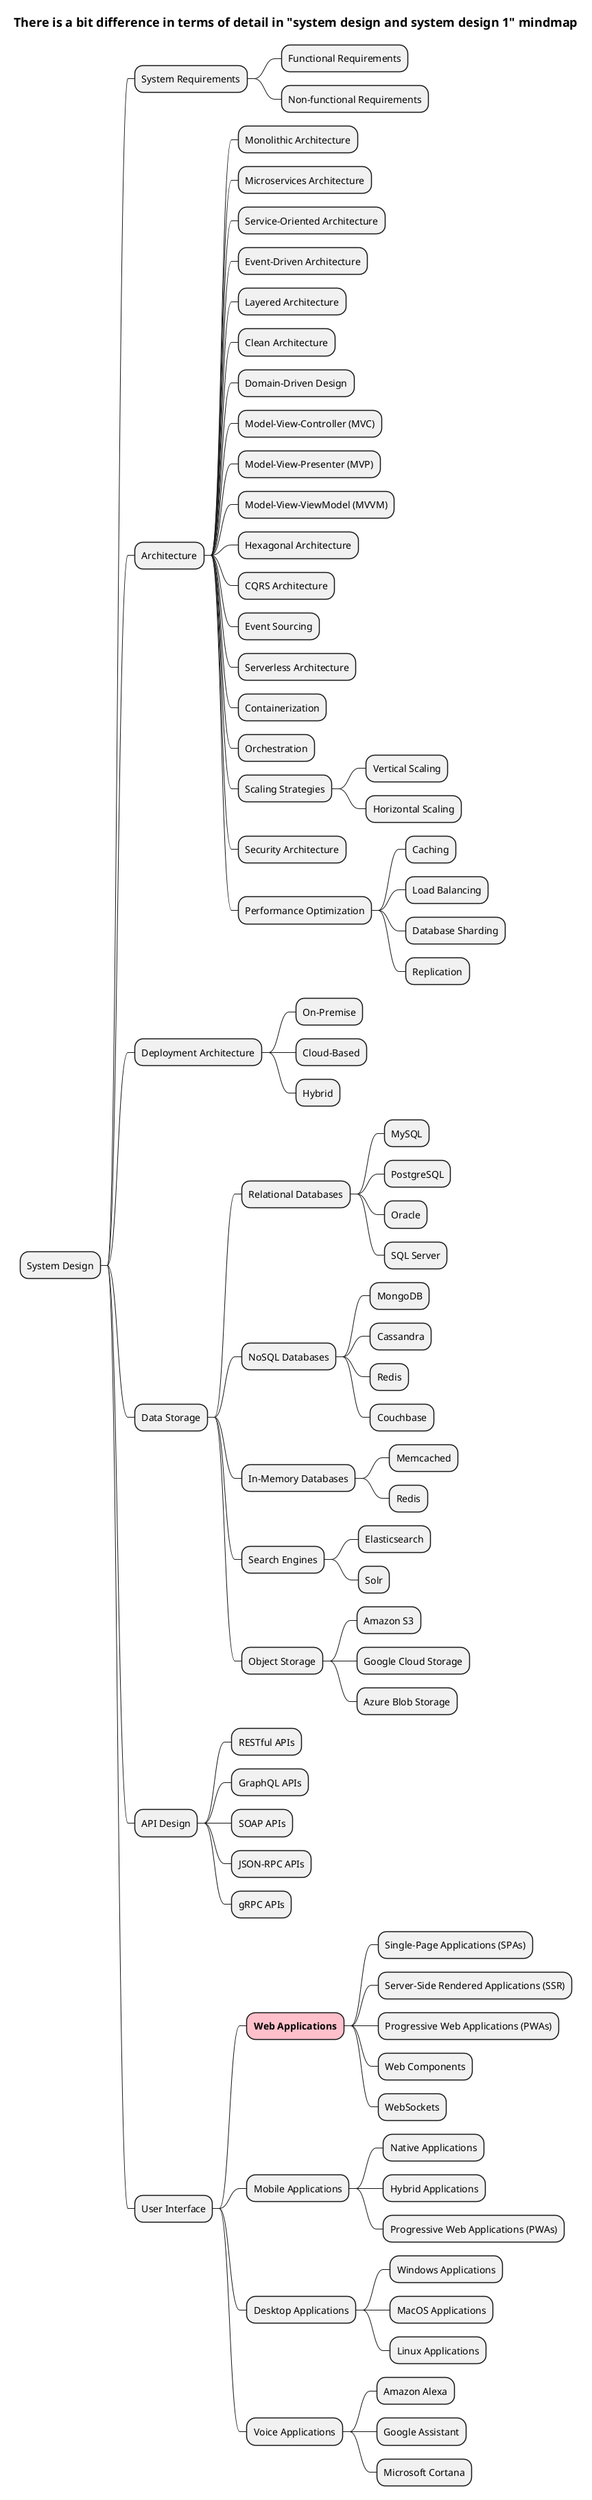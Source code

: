 
@startmindmap
title = There is a bit difference in terms of detail in "system design and system design 1" mindmap
* System Design
** System Requirements
*** Functional Requirements
*** Non-functional Requirements
** Architecture
*** Monolithic Architecture
*** Microservices Architecture
*** Service-Oriented Architecture
*** Event-Driven Architecture
*** Layered Architecture
*** Clean Architecture
*** Domain-Driven Design
*** Model-View-Controller (MVC)
*** Model-View-Presenter (MVP)
*** Model-View-ViewModel (MVVM)
*** Hexagonal Architecture
*** CQRS Architecture
*** Event Sourcing
*** Serverless Architecture
*** Containerization
*** Orchestration
*** Scaling Strategies
**** Vertical Scaling
**** Horizontal Scaling
*** Security Architecture
*** Performance Optimization
**** Caching
**** Load Balancing
**** Database Sharding
**** Replication
** Deployment Architecture
*** On-Premise
*** Cloud-Based
*** Hybrid
** Data Storage
*** Relational Databases
**** MySQL
**** PostgreSQL
**** Oracle
**** SQL Server
*** NoSQL Databases
**** MongoDB
**** Cassandra
**** Redis
**** Couchbase
*** In-Memory Databases
**** Memcached
**** Redis
*** Search Engines
**** Elasticsearch
**** Solr
*** Object Storage
**** Amazon S3
**** Google Cloud Storage
**** Azure Blob Storage
** API Design
*** RESTful APIs
*** GraphQL APIs
*** SOAP APIs
*** JSON-RPC APIs
*** gRPC APIs
** User Interface
***[#pink] **Web Applications**
**** Single-Page Applications (SPAs)
**** Server-Side Rendered Applications (SSR)
**** Progressive Web Applications (PWAs)
**** Web Components
**** WebSockets
*** Mobile Applications
**** Native Applications
**** Hybrid Applications
**** Progressive Web Applications (PWAs)
*** Desktop Applications
**** Windows Applications
**** MacOS Applications
**** Linux Applications
*** Voice Applications
**** Amazon Alexa
**** Google Assistant
**** Microsoft Cortana
@endmindmap

